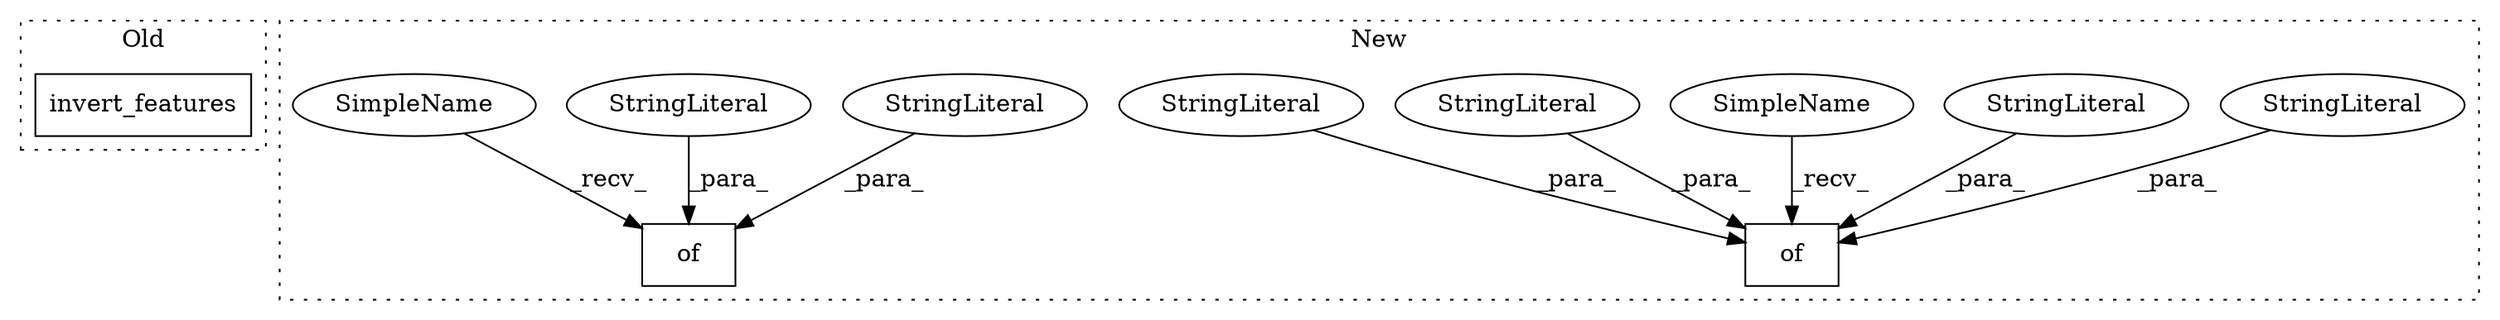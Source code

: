 digraph G {
subgraph cluster0 {
1 [label="invert_features" a="32" s="5776,5800" l="16,1" shape="box"];
label = "Old";
style="dotted";
}
subgraph cluster1 {
2 [label="of" a="32" s="5825,5856" l="3,1" shape="box"];
3 [label="of" a="32" s="6012,6035" l="3,1" shape="box"];
4 [label="StringLiteral" a="45" s="6027" l="8" shape="ellipse"];
5 [label="StringLiteral" a="45" s="5835" l="6" shape="ellipse"];
6 [label="StringLiteral" a="45" s="5849" l="7" shape="ellipse"];
7 [label="StringLiteral" a="45" s="5828" l="6" shape="ellipse"];
8 [label="StringLiteral" a="45" s="5842" l="6" shape="ellipse"];
9 [label="StringLiteral" a="45" s="6015" l="11" shape="ellipse"];
10 [label="SimpleName" a="42" s="6008" l="3" shape="ellipse"];
11 [label="SimpleName" a="42" s="5821" l="3" shape="ellipse"];
label = "New";
style="dotted";
}
4 -> 3 [label="_para_"];
5 -> 2 [label="_para_"];
6 -> 2 [label="_para_"];
7 -> 2 [label="_para_"];
8 -> 2 [label="_para_"];
9 -> 3 [label="_para_"];
10 -> 3 [label="_recv_"];
11 -> 2 [label="_recv_"];
}